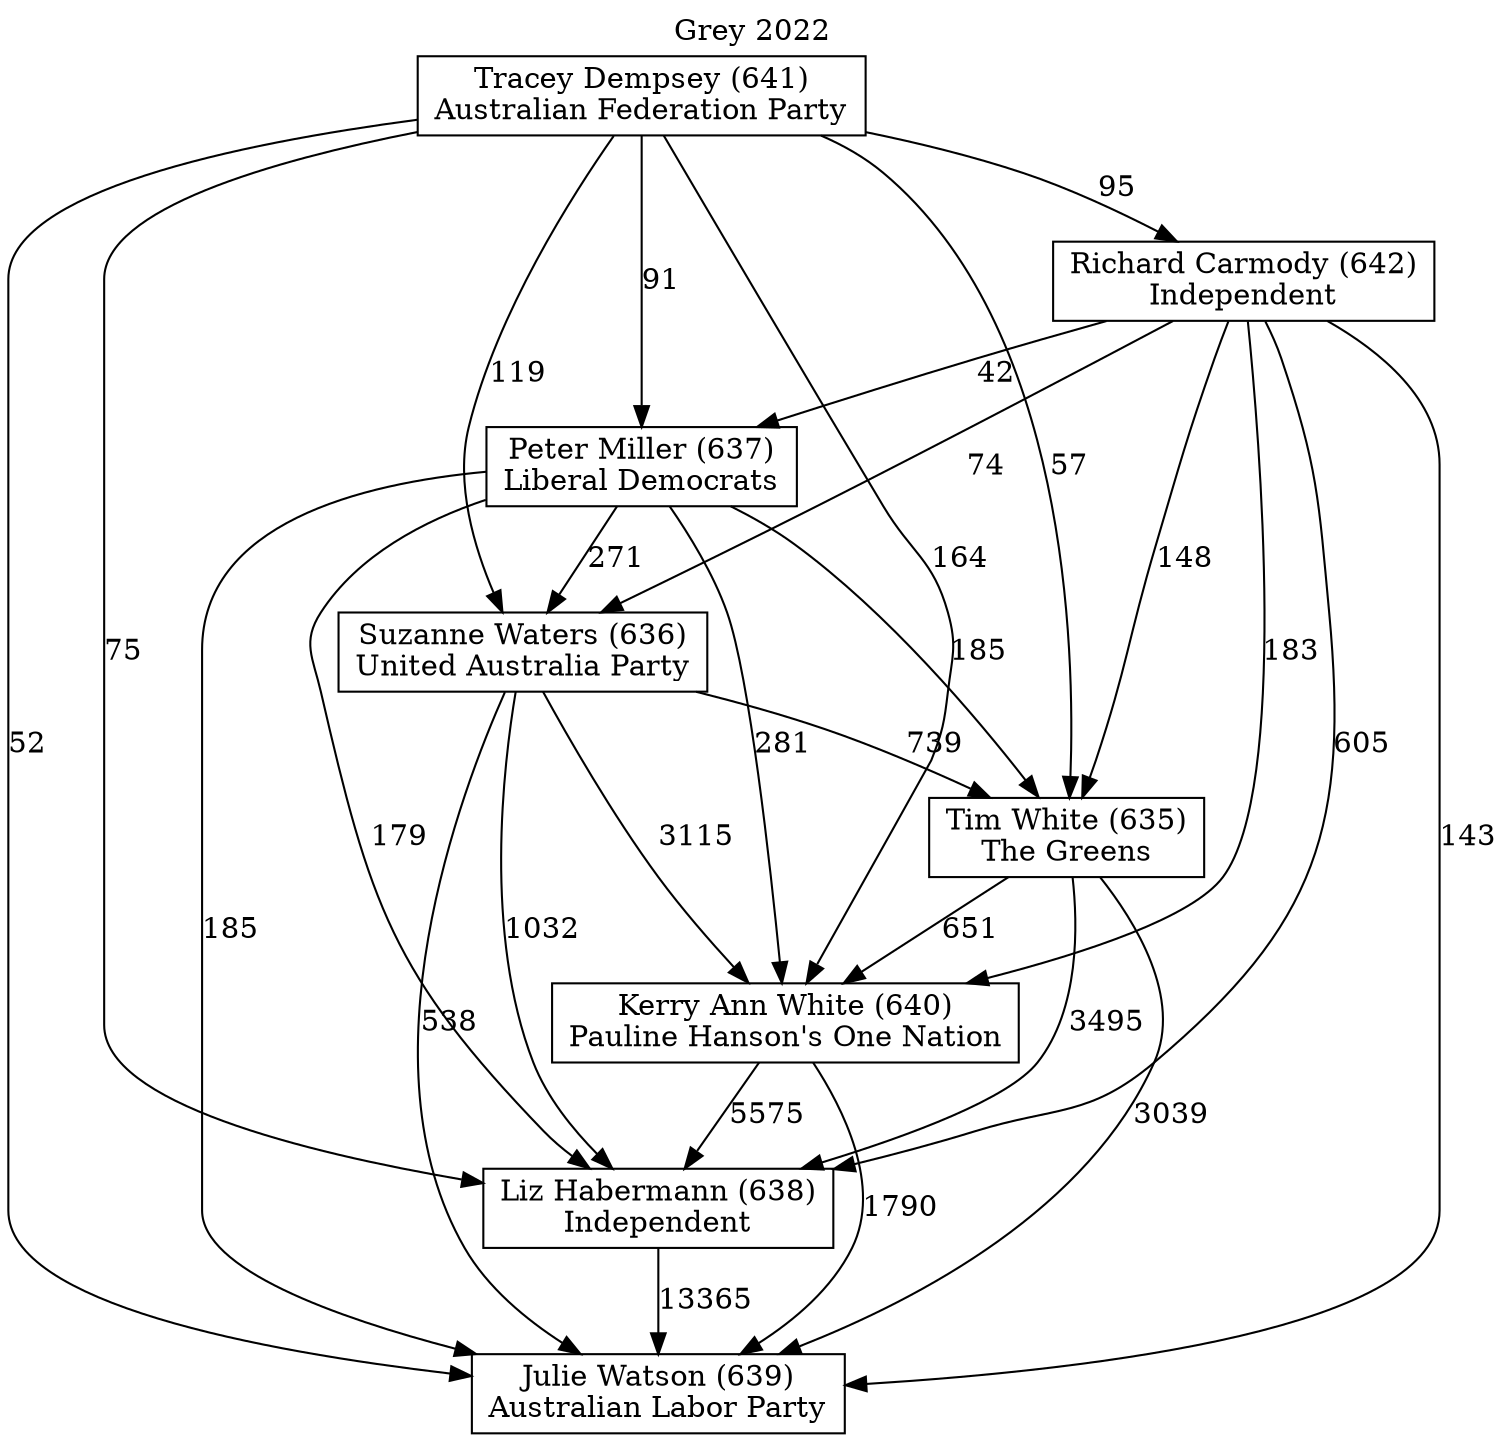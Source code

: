 // House preference flow
digraph "Julie Watson (639)_Grey_2022" {
	graph [label="Grey 2022" labelloc=t mclimit=10]
	node [shape=box]
	"Suzanne Waters (636)" [label="Suzanne Waters (636)
United Australia Party"]
	"Kerry Ann White (640)" [label="Kerry Ann White (640)
Pauline Hanson's One Nation"]
	"Tim White (635)" [label="Tim White (635)
The Greens"]
	"Peter Miller (637)" [label="Peter Miller (637)
Liberal Democrats"]
	"Tracey Dempsey (641)" [label="Tracey Dempsey (641)
Australian Federation Party"]
	"Julie Watson (639)" [label="Julie Watson (639)
Australian Labor Party"]
	"Richard Carmody (642)" [label="Richard Carmody (642)
Independent"]
	"Liz Habermann (638)" [label="Liz Habermann (638)
Independent"]
	"Tracey Dempsey (641)" -> "Liz Habermann (638)" [label=75]
	"Suzanne Waters (636)" -> "Kerry Ann White (640)" [label=3115]
	"Liz Habermann (638)" -> "Julie Watson (639)" [label=13365]
	"Peter Miller (637)" -> "Liz Habermann (638)" [label=179]
	"Tracey Dempsey (641)" -> "Kerry Ann White (640)" [label=164]
	"Tracey Dempsey (641)" -> "Julie Watson (639)" [label=52]
	"Peter Miller (637)" -> "Suzanne Waters (636)" [label=271]
	"Richard Carmody (642)" -> "Julie Watson (639)" [label=143]
	"Tracey Dempsey (641)" -> "Richard Carmody (642)" [label=95]
	"Peter Miller (637)" -> "Kerry Ann White (640)" [label=281]
	"Tracey Dempsey (641)" -> "Peter Miller (637)" [label=91]
	"Tim White (635)" -> "Kerry Ann White (640)" [label=651]
	"Tim White (635)" -> "Julie Watson (639)" [label=3039]
	"Richard Carmody (642)" -> "Liz Habermann (638)" [label=605]
	"Peter Miller (637)" -> "Tim White (635)" [label=185]
	"Suzanne Waters (636)" -> "Tim White (635)" [label=739]
	"Tracey Dempsey (641)" -> "Tim White (635)" [label=57]
	"Suzanne Waters (636)" -> "Liz Habermann (638)" [label=1032]
	"Peter Miller (637)" -> "Julie Watson (639)" [label=185]
	"Richard Carmody (642)" -> "Tim White (635)" [label=148]
	"Kerry Ann White (640)" -> "Julie Watson (639)" [label=1790]
	"Suzanne Waters (636)" -> "Julie Watson (639)" [label=538]
	"Tim White (635)" -> "Liz Habermann (638)" [label=3495]
	"Tracey Dempsey (641)" -> "Suzanne Waters (636)" [label=119]
	"Richard Carmody (642)" -> "Suzanne Waters (636)" [label=74]
	"Richard Carmody (642)" -> "Peter Miller (637)" [label=42]
	"Kerry Ann White (640)" -> "Liz Habermann (638)" [label=5575]
	"Richard Carmody (642)" -> "Kerry Ann White (640)" [label=183]
}
